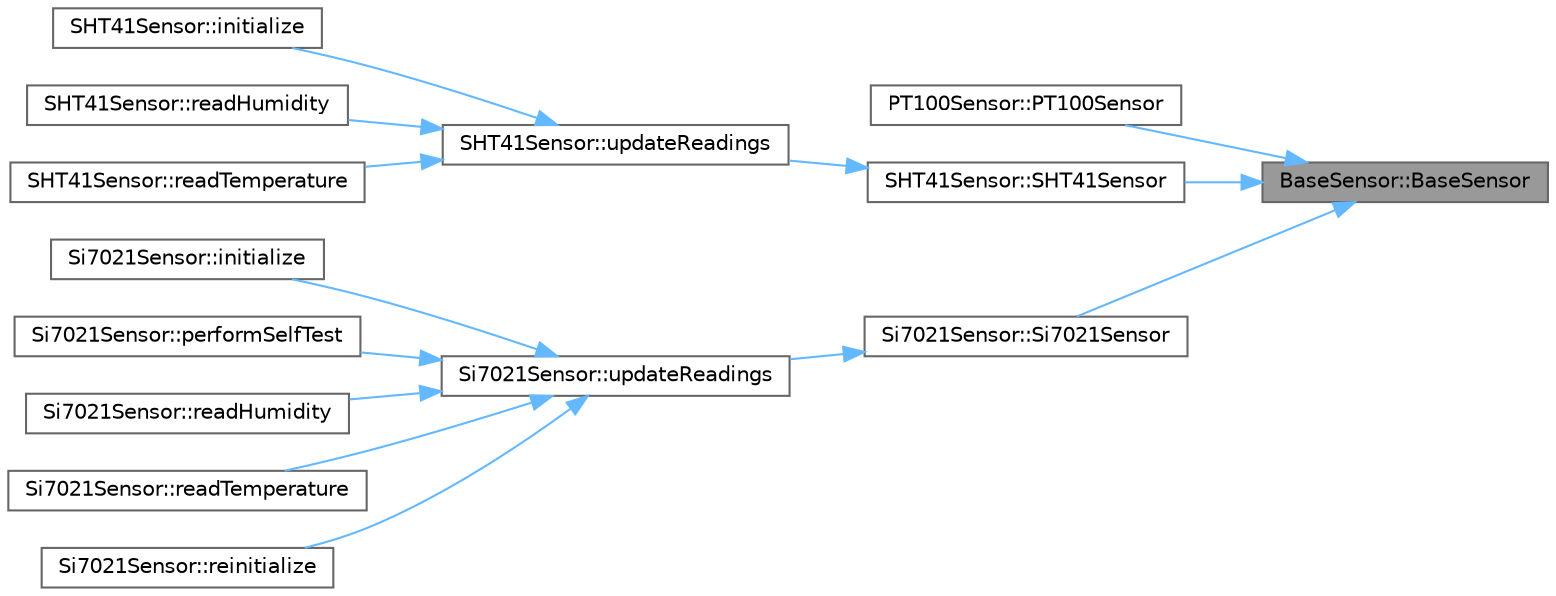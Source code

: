 digraph "BaseSensor::BaseSensor"
{
 // LATEX_PDF_SIZE
  bgcolor="transparent";
  edge [fontname=Helvetica,fontsize=10,labelfontname=Helvetica,labelfontsize=10];
  node [fontname=Helvetica,fontsize=10,shape=box,height=0.2,width=0.4];
  rankdir="RL";
  Node1 [id="Node000001",label="BaseSensor::BaseSensor",height=0.2,width=0.4,color="gray40", fillcolor="grey60", style="filled", fontcolor="black",tooltip="Constructor for BaseSensor."];
  Node1 -> Node2 [id="edge1_Node000001_Node000002",dir="back",color="steelblue1",style="solid",tooltip=" "];
  Node2 [id="Node000002",label="PT100Sensor::PT100Sensor",height=0.2,width=0.4,color="grey40", fillcolor="white", style="filled",URL="$class_p_t100_sensor.html#af7d48b04f2c31649bfc98383c4ae7a2e",tooltip="Constructor for PT100Sensor."];
  Node1 -> Node3 [id="edge2_Node000001_Node000003",dir="back",color="steelblue1",style="solid",tooltip=" "];
  Node3 [id="Node000003",label="SHT41Sensor::SHT41Sensor",height=0.2,width=0.4,color="grey40", fillcolor="white", style="filled",URL="$class_s_h_t41_sensor.html#a37c4f5b7957a9c45797b391377e40375",tooltip="Constructor for SHT41Sensor."];
  Node3 -> Node4 [id="edge3_Node000003_Node000004",dir="back",color="steelblue1",style="solid",tooltip=" "];
  Node4 [id="Node000004",label="SHT41Sensor::updateReadings",height=0.2,width=0.4,color="grey40", fillcolor="white", style="filled",URL="$class_s_h_t41_sensor.html#a466d50aa41c2468b68d30c435ae20718",tooltip="Update both temperature and humidity readings from the sensor."];
  Node4 -> Node5 [id="edge4_Node000004_Node000005",dir="back",color="steelblue1",style="solid",tooltip=" "];
  Node5 [id="Node000005",label="SHT41Sensor::initialize",height=0.2,width=0.4,color="grey40", fillcolor="white", style="filled",URL="$class_s_h_t41_sensor.html#aaafd05897a6ffe0dcb1702801de086a9",tooltip="Initialize the sensor hardware."];
  Node4 -> Node6 [id="edge5_Node000004_Node000006",dir="back",color="steelblue1",style="solid",tooltip=" "];
  Node6 [id="Node000006",label="SHT41Sensor::readHumidity",height=0.2,width=0.4,color="grey40", fillcolor="white", style="filled",URL="$class_s_h_t41_sensor.html#a5af7f618ddaad1b4279ec9854143b4d5",tooltip="Read the current humidity value from the sensor."];
  Node4 -> Node7 [id="edge6_Node000004_Node000007",dir="back",color="steelblue1",style="solid",tooltip=" "];
  Node7 [id="Node000007",label="SHT41Sensor::readTemperature",height=0.2,width=0.4,color="grey40", fillcolor="white", style="filled",URL="$class_s_h_t41_sensor.html#ad6fae69966406732d5ebfb255a45c762",tooltip="Read the current temperature value from the sensor."];
  Node1 -> Node8 [id="edge7_Node000001_Node000008",dir="back",color="steelblue1",style="solid",tooltip=" "];
  Node8 [id="Node000008",label="Si7021Sensor::Si7021Sensor",height=0.2,width=0.4,color="grey40", fillcolor="white", style="filled",URL="$class_si7021_sensor.html#a20915f718bd13f65ea4b5bdfc53f6963",tooltip="Constructor for Si7021Sensor."];
  Node8 -> Node9 [id="edge8_Node000008_Node000009",dir="back",color="steelblue1",style="solid",tooltip=" "];
  Node9 [id="Node000009",label="Si7021Sensor::updateReadings",height=0.2,width=0.4,color="grey40", fillcolor="white", style="filled",URL="$class_si7021_sensor.html#a985075d6db09c0b59dfbd5f3d8b2a0dd",tooltip="Update both temperature and humidity readings from the sensor."];
  Node9 -> Node10 [id="edge9_Node000009_Node000010",dir="back",color="steelblue1",style="solid",tooltip=" "];
  Node10 [id="Node000010",label="Si7021Sensor::initialize",height=0.2,width=0.4,color="grey40", fillcolor="white", style="filled",URL="$class_si7021_sensor.html#a3393cd8564749ba1f0cbe9b94510a477",tooltip="Initialize the sensor hardware."];
  Node9 -> Node11 [id="edge10_Node000009_Node000011",dir="back",color="steelblue1",style="solid",tooltip=" "];
  Node11 [id="Node000011",label="Si7021Sensor::performSelfTest",height=0.2,width=0.4,color="grey40", fillcolor="white", style="filled",URL="$class_si7021_sensor.html#ac632f800d7fc71a7bd0ceace6121593b",tooltip="Perform a self-test to verify the sensor is functioning properly."];
  Node9 -> Node12 [id="edge11_Node000009_Node000012",dir="back",color="steelblue1",style="solid",tooltip=" "];
  Node12 [id="Node000012",label="Si7021Sensor::readHumidity",height=0.2,width=0.4,color="grey40", fillcolor="white", style="filled",URL="$class_si7021_sensor.html#ae544941b2e427ba73227107cf8490835",tooltip="Read the current humidity value from the sensor."];
  Node9 -> Node13 [id="edge12_Node000009_Node000013",dir="back",color="steelblue1",style="solid",tooltip=" "];
  Node13 [id="Node000013",label="Si7021Sensor::readTemperature",height=0.2,width=0.4,color="grey40", fillcolor="white", style="filled",URL="$class_si7021_sensor.html#ad43dbb9a7d78a04b508845e8d806409e",tooltip="Read the current temperature value from the sensor."];
  Node9 -> Node14 [id="edge13_Node000009_Node000014",dir="back",color="steelblue1",style="solid",tooltip=" "];
  Node14 [id="Node000014",label="Si7021Sensor::reinitialize",height=0.2,width=0.4,color="grey40", fillcolor="white", style="filled",URL="$class_si7021_sensor.html#a45521f7c4662efbd81065e96791028fe",tooltip="Re-initialize the sensor after a communication failure."];
}
